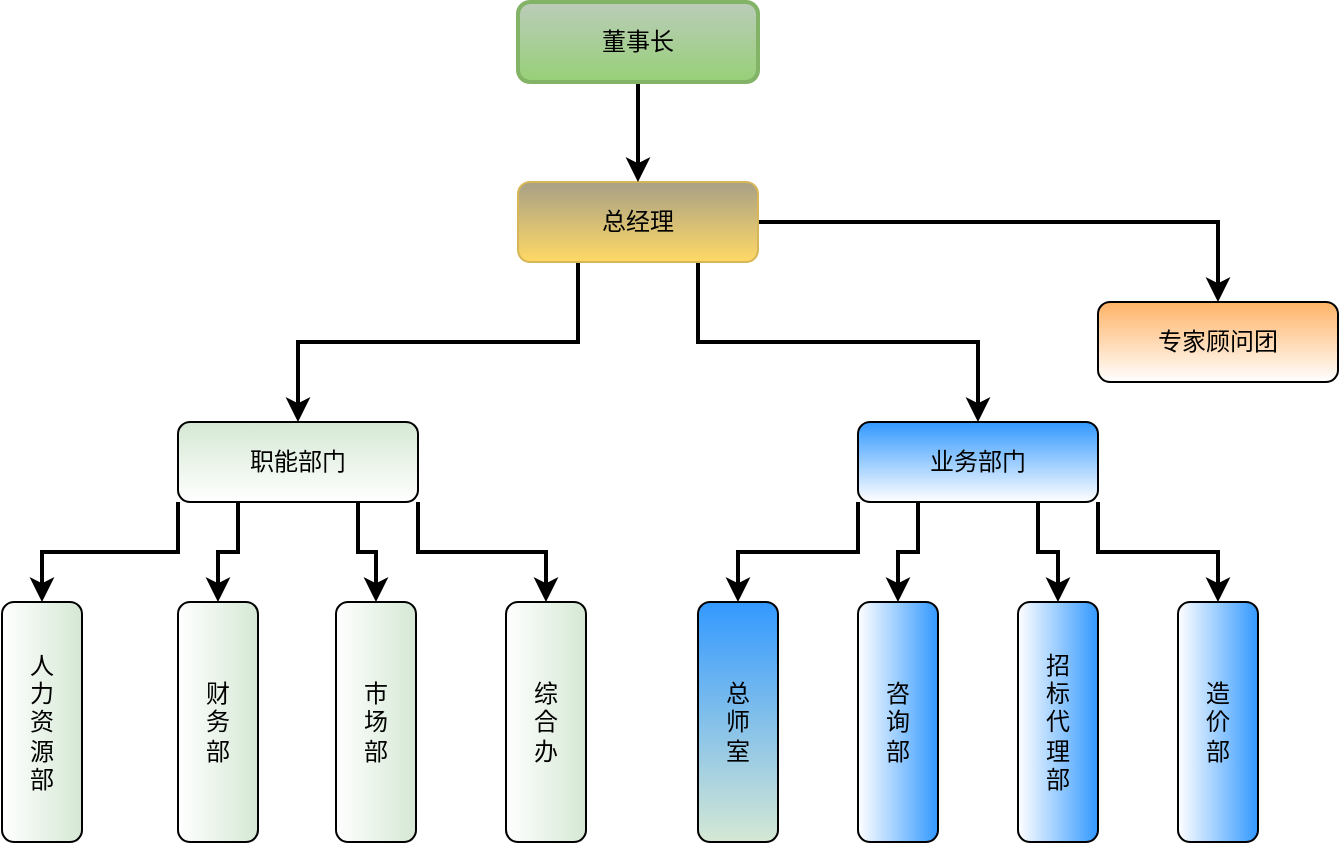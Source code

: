 <mxfile version="22.1.11" type="github">
  <diagram name="第 1 页" id="9VEeLwtgq9xPFcdnr5dx">
    <mxGraphModel dx="993" dy="629" grid="1" gridSize="10" guides="1" tooltips="1" connect="1" arrows="1" fold="1" page="1" pageScale="1" pageWidth="3300" pageHeight="4681" math="0" shadow="0">
      <root>
        <mxCell id="0" />
        <mxCell id="1" parent="0" />
        <mxCell id="NR2siYvtesKDERceZomX-33" style="edgeStyle=orthogonalEdgeStyle;rounded=0;orthogonalLoop=1;jettySize=auto;html=1;exitX=0.25;exitY=1;exitDx=0;exitDy=0;strokeWidth=2;" parent="1" source="NR2siYvtesKDERceZomX-5" target="NR2siYvtesKDERceZomX-6" edge="1">
          <mxGeometry relative="1" as="geometry" />
        </mxCell>
        <mxCell id="NR2siYvtesKDERceZomX-34" style="edgeStyle=orthogonalEdgeStyle;rounded=0;orthogonalLoop=1;jettySize=auto;html=1;exitX=1;exitY=0.5;exitDx=0;exitDy=0;strokeWidth=2;" parent="1" source="NR2siYvtesKDERceZomX-5" target="NR2siYvtesKDERceZomX-18" edge="1">
          <mxGeometry relative="1" as="geometry" />
        </mxCell>
        <mxCell id="NR2siYvtesKDERceZomX-35" style="edgeStyle=orthogonalEdgeStyle;rounded=0;orthogonalLoop=1;jettySize=auto;html=1;exitX=0.75;exitY=1;exitDx=0;exitDy=0;entryX=0.5;entryY=0;entryDx=0;entryDy=0;strokeWidth=2;" parent="1" source="NR2siYvtesKDERceZomX-5" target="NR2siYvtesKDERceZomX-12" edge="1">
          <mxGeometry relative="1" as="geometry" />
        </mxCell>
        <mxCell id="NR2siYvtesKDERceZomX-5" value="总经理" style="rounded=1;whiteSpace=wrap;html=1;fillColor=#A8A087;fillStyle=auto;gradientColor=#ffd966;strokeColor=#d6b656;" parent="1" vertex="1">
          <mxGeometry x="350" y="120" width="120" height="40" as="geometry" />
        </mxCell>
        <mxCell id="NR2siYvtesKDERceZomX-28" style="edgeStyle=orthogonalEdgeStyle;rounded=0;orthogonalLoop=1;jettySize=auto;html=1;exitX=0;exitY=1;exitDx=0;exitDy=0;strokeWidth=2;" parent="1" source="NR2siYvtesKDERceZomX-6" target="NR2siYvtesKDERceZomX-11" edge="1">
          <mxGeometry relative="1" as="geometry" />
        </mxCell>
        <mxCell id="NR2siYvtesKDERceZomX-29" style="edgeStyle=orthogonalEdgeStyle;rounded=0;orthogonalLoop=1;jettySize=auto;html=1;exitX=1;exitY=1;exitDx=0;exitDy=0;strokeWidth=2;" parent="1" source="NR2siYvtesKDERceZomX-6" target="NR2siYvtesKDERceZomX-14" edge="1">
          <mxGeometry relative="1" as="geometry" />
        </mxCell>
        <mxCell id="NR2siYvtesKDERceZomX-30" style="edgeStyle=orthogonalEdgeStyle;rounded=0;orthogonalLoop=1;jettySize=auto;html=1;exitX=0.75;exitY=1;exitDx=0;exitDy=0;entryX=0;entryY=0.5;entryDx=0;entryDy=0;strokeWidth=2;" parent="1" source="NR2siYvtesKDERceZomX-6" target="NR2siYvtesKDERceZomX-15" edge="1">
          <mxGeometry relative="1" as="geometry" />
        </mxCell>
        <mxCell id="ouselUquA0Acs_WA3mIl-4" style="edgeStyle=orthogonalEdgeStyle;rounded=0;orthogonalLoop=1;jettySize=auto;html=1;exitX=0.25;exitY=1;exitDx=0;exitDy=0;strokeWidth=2;" edge="1" parent="1" source="NR2siYvtesKDERceZomX-6" target="NR2siYvtesKDERceZomX-13">
          <mxGeometry relative="1" as="geometry" />
        </mxCell>
        <mxCell id="NR2siYvtesKDERceZomX-6" value="职能部门" style="rounded=1;whiteSpace=wrap;html=1;fillColor=#D5E8D4;gradientColor=#FFFFFF;" parent="1" vertex="1">
          <mxGeometry x="180" y="240" width="120" height="40" as="geometry" />
        </mxCell>
        <mxCell id="NR2siYvtesKDERceZomX-11" value="人&lt;br&gt;力&lt;br&gt;资&lt;br&gt;源&lt;br&gt;部" style="rounded=1;whiteSpace=wrap;html=1;fillColor=#D5E8D4;rotation=90;verticalAlign=middle;align=center;horizontal=0;gradientColor=#FFFFFF;" parent="1" vertex="1">
          <mxGeometry x="52" y="370" width="120" height="40" as="geometry" />
        </mxCell>
        <mxCell id="NR2siYvtesKDERceZomX-36" style="edgeStyle=orthogonalEdgeStyle;rounded=0;orthogonalLoop=1;jettySize=auto;html=1;exitX=0;exitY=1;exitDx=0;exitDy=0;entryX=0;entryY=0.5;entryDx=0;entryDy=0;strokeWidth=2;" parent="1" source="NR2siYvtesKDERceZomX-12" target="NR2siYvtesKDERceZomX-16" edge="1">
          <mxGeometry relative="1" as="geometry" />
        </mxCell>
        <mxCell id="NR2siYvtesKDERceZomX-37" style="edgeStyle=orthogonalEdgeStyle;rounded=0;orthogonalLoop=1;jettySize=auto;html=1;exitX=0.25;exitY=1;exitDx=0;exitDy=0;entryX=0;entryY=0.5;entryDx=0;entryDy=0;strokeWidth=2;" parent="1" source="NR2siYvtesKDERceZomX-12" target="NR2siYvtesKDERceZomX-19" edge="1">
          <mxGeometry relative="1" as="geometry" />
        </mxCell>
        <mxCell id="NR2siYvtesKDERceZomX-38" style="edgeStyle=orthogonalEdgeStyle;rounded=0;orthogonalLoop=1;jettySize=auto;html=1;exitX=0.75;exitY=1;exitDx=0;exitDy=0;entryX=0;entryY=0.5;entryDx=0;entryDy=0;strokeWidth=2;" parent="1" source="NR2siYvtesKDERceZomX-12" target="NR2siYvtesKDERceZomX-20" edge="1">
          <mxGeometry relative="1" as="geometry" />
        </mxCell>
        <mxCell id="NR2siYvtesKDERceZomX-39" style="edgeStyle=orthogonalEdgeStyle;rounded=0;orthogonalLoop=1;jettySize=auto;html=1;exitX=1;exitY=1;exitDx=0;exitDy=0;entryX=0;entryY=0.5;entryDx=0;entryDy=0;strokeWidth=2;" parent="1" source="NR2siYvtesKDERceZomX-12" target="NR2siYvtesKDERceZomX-21" edge="1">
          <mxGeometry relative="1" as="geometry" />
        </mxCell>
        <mxCell id="NR2siYvtesKDERceZomX-12" value="业务部门" style="rounded=1;whiteSpace=wrap;html=1;fillColor=#3399FF;gradientColor=#FFFFFF;" parent="1" vertex="1">
          <mxGeometry x="520" y="240" width="120" height="40" as="geometry" />
        </mxCell>
        <mxCell id="NR2siYvtesKDERceZomX-13" value="财&lt;br&gt;务&lt;br&gt;部" style="rounded=1;whiteSpace=wrap;html=1;fillColor=#D5E8D4;rotation=90;horizontal=0;gradientColor=#FFFFFF;" parent="1" vertex="1">
          <mxGeometry x="140" y="370" width="120" height="40" as="geometry" />
        </mxCell>
        <mxCell id="NR2siYvtesKDERceZomX-14" value="综&lt;br&gt;合&lt;br&gt;办" style="rounded=1;whiteSpace=wrap;html=1;fillColor=#D5E8D4;rotation=90;horizontal=0;gradientColor=#FFFFFF;" parent="1" vertex="1">
          <mxGeometry x="304" y="370" width="120" height="40" as="geometry" />
        </mxCell>
        <mxCell id="NR2siYvtesKDERceZomX-15" value="市&lt;br&gt;场&lt;br&gt;部" style="rounded=1;whiteSpace=wrap;html=1;fillColor=#D5E8D4;rotation=90;horizontal=0;gradientColor=#FFFFFF;" parent="1" vertex="1">
          <mxGeometry x="219" y="370" width="120" height="40" as="geometry" />
        </mxCell>
        <mxCell id="NR2siYvtesKDERceZomX-16" value="总&lt;br&gt;师&lt;br&gt;室" style="rounded=1;whiteSpace=wrap;html=1;fillColor=#3399FF;rotation=90;horizontal=0;gradientColor=#D5E8D4;gradientDirection=east;" parent="1" vertex="1">
          <mxGeometry x="400" y="370" width="120" height="40" as="geometry" />
        </mxCell>
        <mxCell id="NR2siYvtesKDERceZomX-18" value="专家顾问团" style="rounded=1;whiteSpace=wrap;html=1;fillColor=#FFB366;gradientColor=#FFFFFF;" parent="1" vertex="1">
          <mxGeometry x="640" y="180" width="120" height="40" as="geometry" />
        </mxCell>
        <mxCell id="NR2siYvtesKDERceZomX-19" value="咨&lt;br&gt;询&lt;br&gt;部" style="rounded=1;whiteSpace=wrap;html=1;fillColor=#3399FF;rotation=90;horizontal=0;gradientColor=#FFFFFF;" parent="1" vertex="1">
          <mxGeometry x="480" y="370" width="120" height="40" as="geometry" />
        </mxCell>
        <mxCell id="NR2siYvtesKDERceZomX-20" value="招&lt;br&gt;标&lt;br&gt;代&lt;br&gt;理&lt;br&gt;部" style="rounded=1;whiteSpace=wrap;html=1;fillColor=#3399FF;rotation=90;horizontal=0;gradientColor=#FFFFFF;" parent="1" vertex="1">
          <mxGeometry x="560" y="370" width="120" height="40" as="geometry" />
        </mxCell>
        <mxCell id="NR2siYvtesKDERceZomX-21" value="造&lt;br&gt;价&lt;br&gt;部" style="rounded=1;whiteSpace=wrap;html=1;fillColor=#3399FF;rotation=90;horizontal=0;gradientColor=#FFFFFF;" parent="1" vertex="1">
          <mxGeometry x="640" y="370" width="120" height="40" as="geometry" />
        </mxCell>
        <mxCell id="ouselUquA0Acs_WA3mIl-2" style="edgeStyle=orthogonalEdgeStyle;rounded=0;orthogonalLoop=1;jettySize=auto;html=1;exitX=0.5;exitY=1;exitDx=0;exitDy=0;entryX=0.5;entryY=0;entryDx=0;entryDy=0;strokeWidth=2;" edge="1" parent="1" source="ouselUquA0Acs_WA3mIl-1" target="NR2siYvtesKDERceZomX-5">
          <mxGeometry relative="1" as="geometry" />
        </mxCell>
        <mxCell id="ouselUquA0Acs_WA3mIl-1" value="董事长" style="rounded=1;whiteSpace=wrap;html=1;fillStyle=auto;fillColor=#BBCCBA;strokeColor=#82b366;strokeWidth=2;gradientColor=#97d077;" vertex="1" parent="1">
          <mxGeometry x="350" y="30" width="120" height="40" as="geometry" />
        </mxCell>
      </root>
    </mxGraphModel>
  </diagram>
</mxfile>
